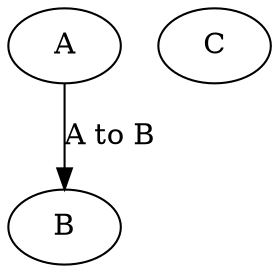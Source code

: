 digraph LIEGE{
	0[
		label = "A"
	]
	1[
		label = "B"
	]
	2[
		label = "C"
	]
	0 -> 1 [label = "A to B"]
}
